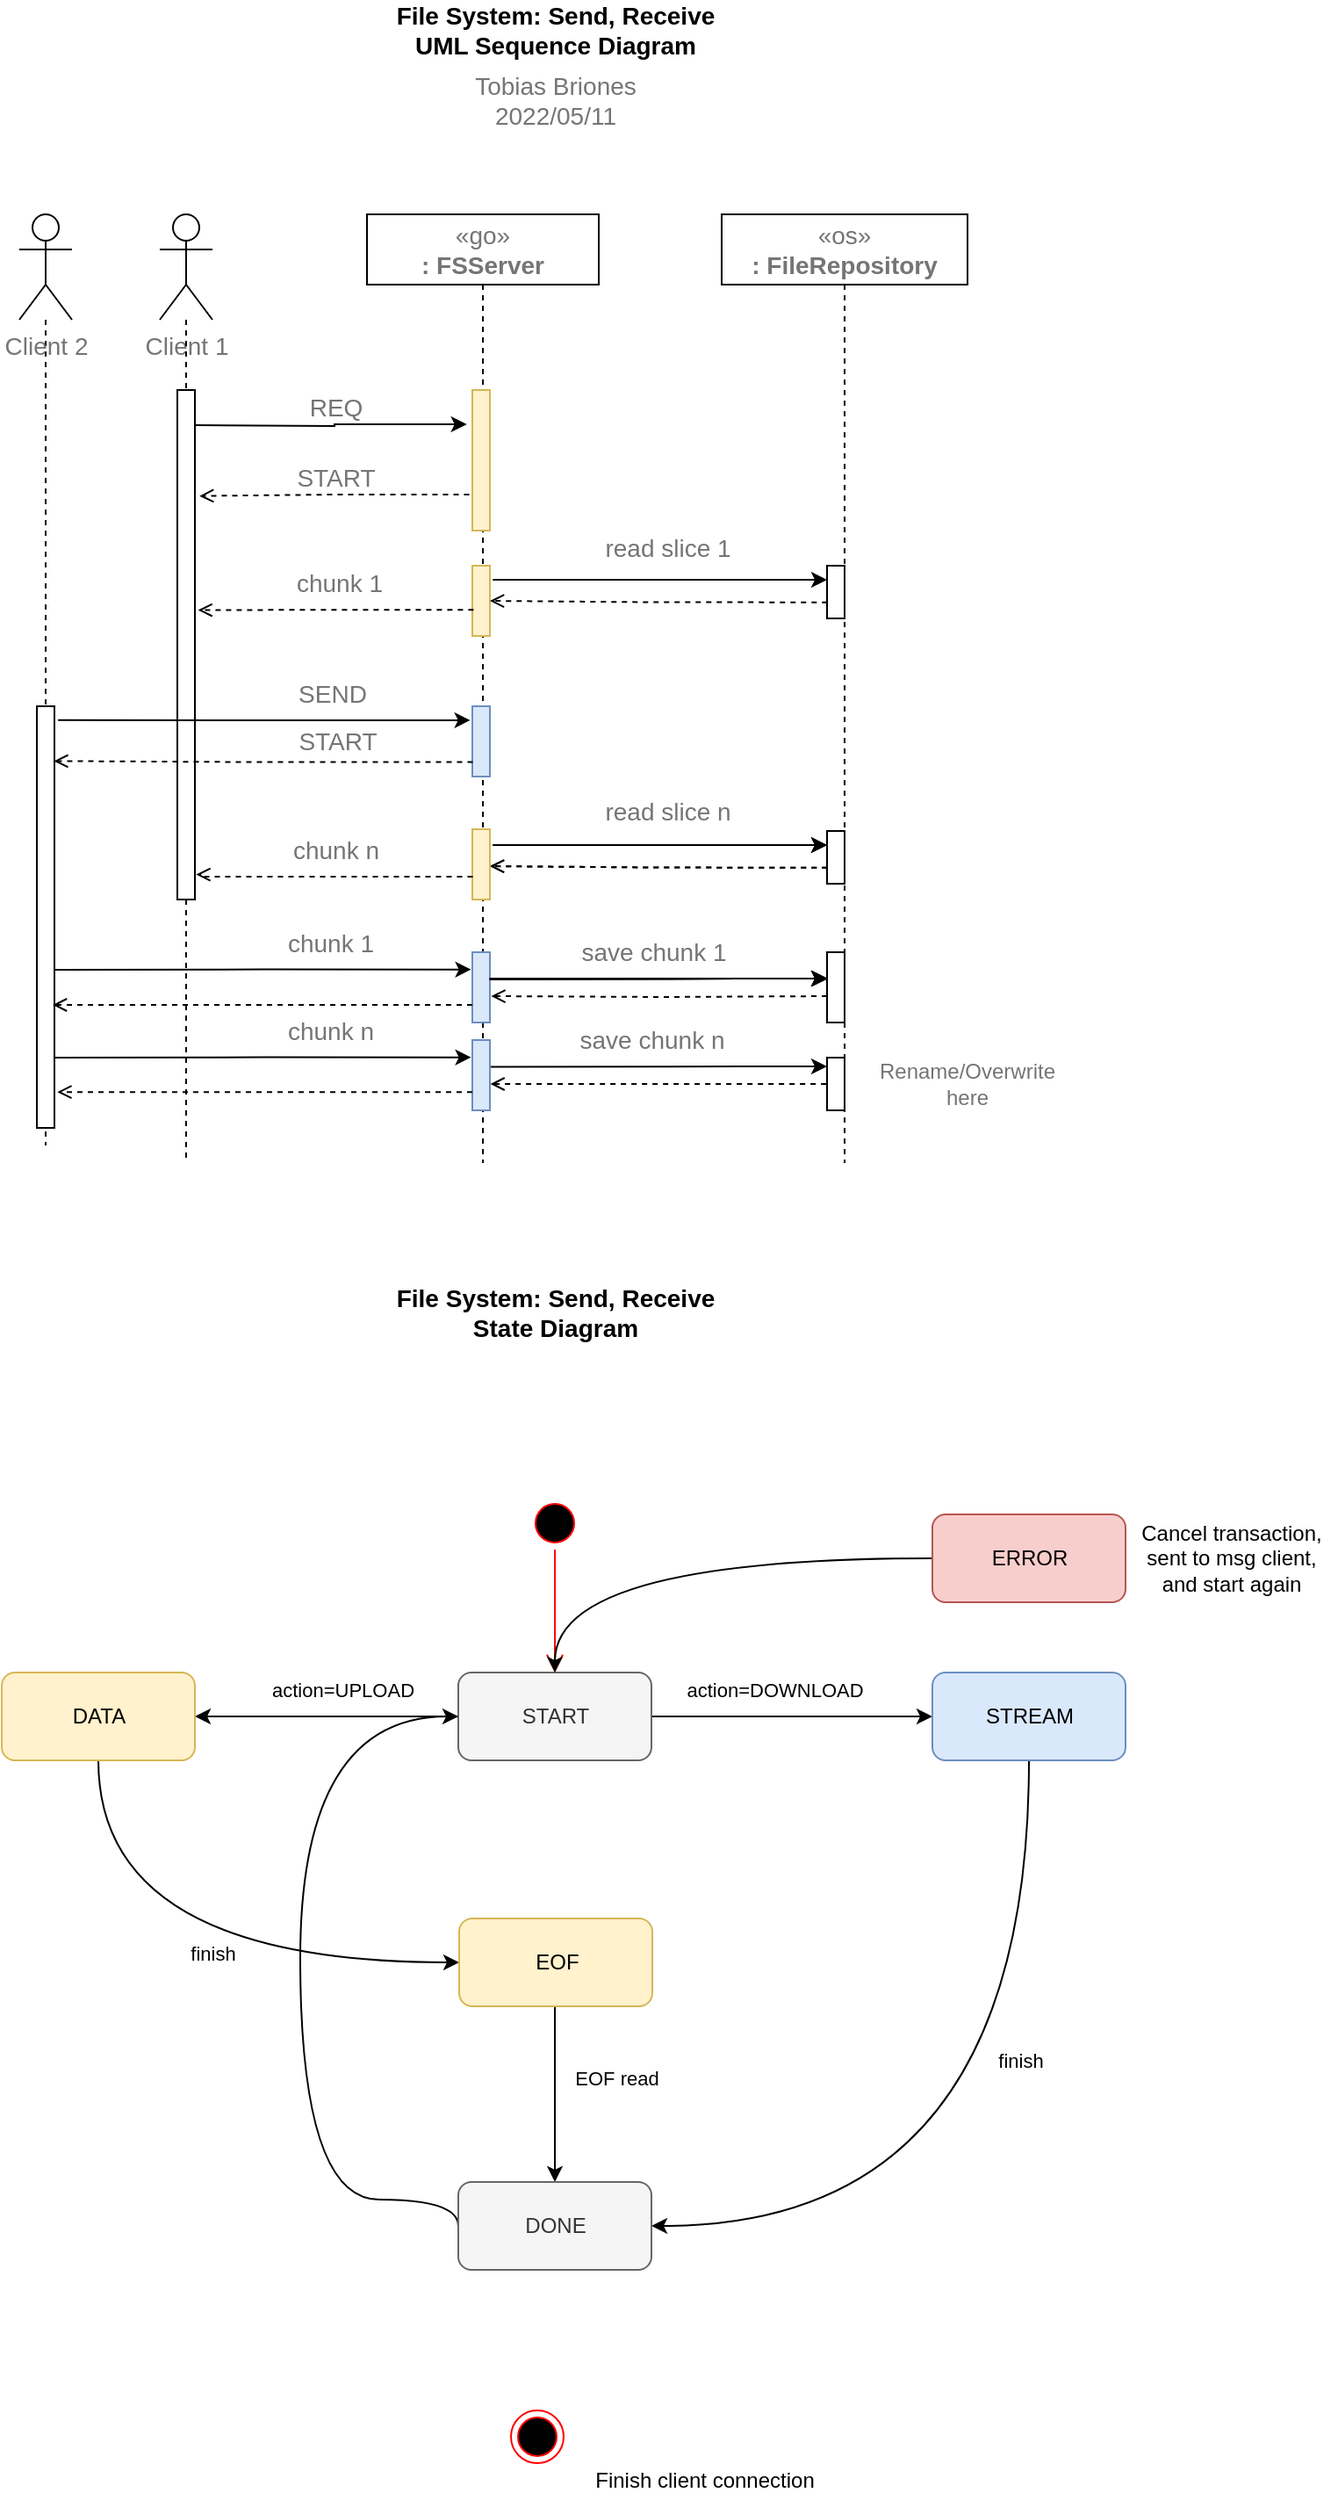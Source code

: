 <mxfile version="18.0.3" type="device"><diagram id="6-VsncC-rCdtZVoOk-v-" name="Page-1"><mxGraphModel dx="2844" dy="1524" grid="1" gridSize="10" guides="1" tooltips="1" connect="1" arrows="1" fold="1" page="1" pageScale="1" pageWidth="850" pageHeight="1100" math="0" shadow="0"><root><mxCell id="0"/><mxCell id="1" parent="0"/><mxCell id="TcBL0TzpZgzHdPXdqCyk-1" value="File System: Send, Receive UML Sequence Diagram" style="text;html=1;strokeColor=none;fillColor=none;align=center;verticalAlign=middle;whiteSpace=wrap;rounded=0;fontStyle=1;fontSize=14;" parent="1" vertex="1"><mxGeometry x="318" y="40" width="215" height="30" as="geometry"/></mxCell><mxCell id="TcBL0TzpZgzHdPXdqCyk-2" value="Tobias Briones 2022/05/11" style="text;html=1;strokeColor=none;fillColor=none;align=center;verticalAlign=middle;whiteSpace=wrap;rounded=0;fontSize=14;fontColor=#757575;" parent="1" vertex="1"><mxGeometry x="348" y="80" width="155" height="30" as="geometry"/></mxCell><mxCell id="TcBL0TzpZgzHdPXdqCyk-14" style="edgeStyle=orthogonalEdgeStyle;rounded=0;orthogonalLoop=1;jettySize=auto;html=1;dashed=1;fontSize=14;fontColor=#757575;endArrow=none;endFill=0;" parent="1" source="TcBL0TzpZgzHdPXdqCyk-3" edge="1"><mxGeometry relative="1" as="geometry"><mxPoint x="135" y="690" as="targetPoint"/></mxGeometry></mxCell><mxCell id="TcBL0TzpZgzHdPXdqCyk-3" value="Client 2" style="shape=umlActor;verticalLabelPosition=bottom;verticalAlign=top;html=1;fontSize=14;fontColor=#757575;" parent="1" vertex="1"><mxGeometry x="120" y="160" width="30" height="60" as="geometry"/></mxCell><mxCell id="TcBL0TzpZgzHdPXdqCyk-13" style="edgeStyle=orthogonalEdgeStyle;rounded=0;orthogonalLoop=1;jettySize=auto;html=1;fontSize=14;fontColor=#757575;endArrow=none;endFill=0;dashed=1;startArrow=none;" parent="1" source="TcBL0TzpZgzHdPXdqCyk-16" edge="1"><mxGeometry relative="1" as="geometry"><mxPoint x="215" y="700" as="targetPoint"/><Array as="points"><mxPoint x="215" y="300"/><mxPoint x="215" y="300"/></Array></mxGeometry></mxCell><mxCell id="TcBL0TzpZgzHdPXdqCyk-6" value="Client 1" style="shape=umlActor;verticalLabelPosition=bottom;verticalAlign=top;html=1;fontSize=14;fontColor=#757575;" parent="1" vertex="1"><mxGeometry x="200" y="160" width="30" height="60" as="geometry"/></mxCell><mxCell id="TcBL0TzpZgzHdPXdqCyk-11" value="&lt;span&gt;«os»&lt;/span&gt;&lt;br&gt;&lt;b&gt;: FileRepository&lt;/b&gt;" style="shape=umlLifeline;perimeter=lifelinePerimeter;whiteSpace=wrap;html=1;container=1;collapsible=0;recursiveResize=0;outlineConnect=0;fontSize=14;fontColor=#757575;" parent="1" vertex="1"><mxGeometry x="520" y="160" width="140" height="540" as="geometry"/></mxCell><mxCell id="TcBL0TzpZgzHdPXdqCyk-35" value="" style="html=1;points=[];perimeter=orthogonalPerimeter;fontSize=14;fontColor=#757575;" parent="TcBL0TzpZgzHdPXdqCyk-11" vertex="1"><mxGeometry x="60" y="200" width="10" height="30" as="geometry"/></mxCell><mxCell id="TcBL0TzpZgzHdPXdqCyk-39" value="" style="html=1;points=[];perimeter=orthogonalPerimeter;fontSize=14;fontColor=#757575;" parent="TcBL0TzpZgzHdPXdqCyk-11" vertex="1"><mxGeometry x="60" y="351.02" width="10" height="30" as="geometry"/></mxCell><mxCell id="TcBL0TzpZgzHdPXdqCyk-40" style="edgeStyle=orthogonalEdgeStyle;rounded=0;orthogonalLoop=1;jettySize=auto;html=1;fontSize=14;fontColor=#757575;startArrow=none;startFill=0;endArrow=classic;endFill=1;exitX=1.167;exitY=0.199;exitDx=0;exitDy=0;exitPerimeter=0;" parent="TcBL0TzpZgzHdPXdqCyk-11" edge="1"><mxGeometry relative="1" as="geometry"><mxPoint x="-130.33" y="358.98" as="sourcePoint"/><mxPoint x="60" y="359.02" as="targetPoint"/></mxGeometry></mxCell><mxCell id="TcBL0TzpZgzHdPXdqCyk-41" value="read slice n" style="edgeLabel;html=1;align=center;verticalAlign=middle;resizable=0;points=[];fontSize=14;fontColor=#757575;" parent="TcBL0TzpZgzHdPXdqCyk-40" vertex="1" connectable="0"><mxGeometry x="0.089" relative="1" as="geometry"><mxPoint x="-4" y="-19" as="offset"/></mxGeometry></mxCell><mxCell id="TcBL0TzpZgzHdPXdqCyk-42" style="edgeStyle=orthogonalEdgeStyle;rounded=0;orthogonalLoop=1;jettySize=auto;html=1;fontSize=14;fontColor=#757575;startArrow=none;startFill=0;endArrow=open;endFill=0;dashed=1;exitX=0.014;exitY=0.694;exitDx=0;exitDy=0;exitPerimeter=0;" parent="TcBL0TzpZgzHdPXdqCyk-11" source="TcBL0TzpZgzHdPXdqCyk-39" edge="1"><mxGeometry relative="1" as="geometry"><mxPoint x="-132" y="371.02" as="targetPoint"/></mxGeometry></mxCell><mxCell id="TcBL0TzpZgzHdPXdqCyk-57" style="edgeStyle=orthogonalEdgeStyle;rounded=0;orthogonalLoop=1;jettySize=auto;html=1;entryX=0.957;entryY=0.382;entryDx=0;entryDy=0;entryPerimeter=0;fontSize=14;fontColor=#757575;startArrow=classic;startFill=1;endArrow=none;endFill=0;" parent="TcBL0TzpZgzHdPXdqCyk-11" source="TcBL0TzpZgzHdPXdqCyk-66" edge="1"><mxGeometry relative="1" as="geometry"><mxPoint x="-132.43" y="435.28" as="targetPoint"/><Array as="points"><mxPoint x="10" y="435"/><mxPoint x="10" y="435"/></Array></mxGeometry></mxCell><mxCell id="TcBL0TzpZgzHdPXdqCyk-58" value="save chunk 1" style="edgeLabel;html=1;align=center;verticalAlign=middle;resizable=0;points=[];fontSize=14;fontColor=#757575;" parent="TcBL0TzpZgzHdPXdqCyk-57" vertex="1" connectable="0"><mxGeometry x="0.068" y="-2" relative="1" as="geometry"><mxPoint x="3" y="-13" as="offset"/></mxGeometry></mxCell><mxCell id="TcBL0TzpZgzHdPXdqCyk-60" value="&lt;span&gt;«os»&lt;/span&gt;&lt;br&gt;&lt;b&gt;: FileRepository&lt;/b&gt;" style="shape=umlLifeline;perimeter=lifelinePerimeter;whiteSpace=wrap;html=1;container=1;collapsible=0;recursiveResize=0;outlineConnect=0;fontSize=14;fontColor=#757575;" parent="TcBL0TzpZgzHdPXdqCyk-11" vertex="1"><mxGeometry width="140" height="540" as="geometry"/></mxCell><mxCell id="TcBL0TzpZgzHdPXdqCyk-61" value="" style="html=1;points=[];perimeter=orthogonalPerimeter;fontSize=14;fontColor=#757575;" parent="TcBL0TzpZgzHdPXdqCyk-60" vertex="1"><mxGeometry x="60" y="200" width="10" height="30" as="geometry"/></mxCell><mxCell id="TcBL0TzpZgzHdPXdqCyk-62" value="" style="html=1;points=[];perimeter=orthogonalPerimeter;fontSize=14;fontColor=#757575;" parent="TcBL0TzpZgzHdPXdqCyk-60" vertex="1"><mxGeometry x="60" y="351.02" width="10" height="30" as="geometry"/></mxCell><mxCell id="TcBL0TzpZgzHdPXdqCyk-63" style="edgeStyle=orthogonalEdgeStyle;rounded=0;orthogonalLoop=1;jettySize=auto;html=1;fontSize=14;fontColor=#757575;startArrow=none;startFill=0;endArrow=classic;endFill=1;exitX=1.167;exitY=0.199;exitDx=0;exitDy=0;exitPerimeter=0;" parent="TcBL0TzpZgzHdPXdqCyk-60" edge="1"><mxGeometry relative="1" as="geometry"><mxPoint x="-130.33" y="358.98" as="sourcePoint"/><mxPoint x="60" y="359.02" as="targetPoint"/></mxGeometry></mxCell><mxCell id="TcBL0TzpZgzHdPXdqCyk-64" value="read slice n" style="edgeLabel;html=1;align=center;verticalAlign=middle;resizable=0;points=[];fontSize=14;fontColor=#757575;" parent="TcBL0TzpZgzHdPXdqCyk-63" vertex="1" connectable="0"><mxGeometry x="0.089" relative="1" as="geometry"><mxPoint x="-4" y="-19" as="offset"/></mxGeometry></mxCell><mxCell id="TcBL0TzpZgzHdPXdqCyk-65" style="edgeStyle=orthogonalEdgeStyle;rounded=0;orthogonalLoop=1;jettySize=auto;html=1;fontSize=14;fontColor=#757575;startArrow=none;startFill=0;endArrow=open;endFill=0;dashed=1;exitX=0.014;exitY=0.694;exitDx=0;exitDy=0;exitPerimeter=0;" parent="TcBL0TzpZgzHdPXdqCyk-60" source="TcBL0TzpZgzHdPXdqCyk-62" edge="1"><mxGeometry relative="1" as="geometry"><mxPoint x="-132" y="371.02" as="targetPoint"/></mxGeometry></mxCell><mxCell id="TcBL0TzpZgzHdPXdqCyk-66" value="" style="html=1;points=[];perimeter=orthogonalPerimeter;fontSize=14;fontColor=#757575;" parent="TcBL0TzpZgzHdPXdqCyk-60" vertex="1"><mxGeometry x="60" y="420" width="10" height="40" as="geometry"/></mxCell><mxCell id="TcBL0TzpZgzHdPXdqCyk-83" style="edgeStyle=orthogonalEdgeStyle;rounded=0;orthogonalLoop=1;jettySize=auto;html=1;entryX=1.071;entryY=0.625;entryDx=0;entryDy=0;entryPerimeter=0;fontSize=14;fontColor=#757575;startArrow=none;startFill=0;endArrow=open;endFill=0;dashed=1;" parent="TcBL0TzpZgzHdPXdqCyk-60" edge="1"><mxGeometry relative="1" as="geometry"><mxPoint x="59.57" y="495" as="sourcePoint"/><mxPoint x="-131.72" y="495" as="targetPoint"/></mxGeometry></mxCell><mxCell id="TcBL0TzpZgzHdPXdqCyk-84" value="" style="html=1;points=[];perimeter=orthogonalPerimeter;fontSize=14;fontColor=#757575;" parent="TcBL0TzpZgzHdPXdqCyk-60" vertex="1"><mxGeometry x="60" y="480" width="10" height="30" as="geometry"/></mxCell><mxCell id="TcBL0TzpZgzHdPXdqCyk-85" style="edgeStyle=orthogonalEdgeStyle;rounded=0;orthogonalLoop=1;jettySize=auto;html=1;entryX=0.957;entryY=0.382;entryDx=0;entryDy=0;entryPerimeter=0;fontSize=14;fontColor=#757575;startArrow=classic;startFill=1;endArrow=none;endFill=0;" parent="TcBL0TzpZgzHdPXdqCyk-60" edge="1"><mxGeometry relative="1" as="geometry"><mxPoint x="60.0" y="485" as="sourcePoint"/><mxPoint x="-132.43" y="485.28" as="targetPoint"/><Array as="points"><mxPoint x="10" y="485"/><mxPoint x="10" y="485"/></Array></mxGeometry></mxCell><mxCell id="TcBL0TzpZgzHdPXdqCyk-86" value="save chunk n" style="edgeLabel;html=1;align=center;verticalAlign=middle;resizable=0;points=[];fontSize=14;fontColor=#757575;" parent="TcBL0TzpZgzHdPXdqCyk-85" vertex="1" connectable="0"><mxGeometry x="0.068" y="-2" relative="1" as="geometry"><mxPoint x="3" y="-13" as="offset"/></mxGeometry></mxCell><mxCell id="TcBL0TzpZgzHdPXdqCyk-12" value="&lt;span&gt;«go»&lt;/span&gt;&lt;br&gt;&lt;b&gt;: FSServer&lt;/b&gt;" style="shape=umlLifeline;perimeter=lifelinePerimeter;whiteSpace=wrap;html=1;container=1;collapsible=0;recursiveResize=0;outlineConnect=0;fontSize=14;fontColor=#757575;" parent="1" vertex="1"><mxGeometry x="318" y="160" width="132" height="540" as="geometry"/></mxCell><mxCell id="TcBL0TzpZgzHdPXdqCyk-18" value="" style="html=1;points=[];perimeter=orthogonalPerimeter;fontSize=14;fillColor=#fff2cc;strokeColor=#d6b656;" parent="TcBL0TzpZgzHdPXdqCyk-12" vertex="1"><mxGeometry x="60" y="100" width="10" height="80" as="geometry"/></mxCell><mxCell id="TcBL0TzpZgzHdPXdqCyk-24" value="" style="html=1;points=[];perimeter=orthogonalPerimeter;fontSize=14;fillColor=#fff2cc;strokeColor=#d6b656;" parent="TcBL0TzpZgzHdPXdqCyk-12" vertex="1"><mxGeometry x="60" y="200" width="10" height="40" as="geometry"/></mxCell><mxCell id="TcBL0TzpZgzHdPXdqCyk-28" value="" style="html=1;points=[];perimeter=orthogonalPerimeter;fontSize=14;fillColor=#fff2cc;strokeColor=#d6b656;" parent="TcBL0TzpZgzHdPXdqCyk-12" vertex="1"><mxGeometry x="60" y="350" width="10" height="40" as="geometry"/></mxCell><mxCell id="TcBL0TzpZgzHdPXdqCyk-31" value="" style="html=1;points=[];perimeter=orthogonalPerimeter;fontSize=14;fillColor=#dae8fc;strokeColor=#6c8ebf;" parent="TcBL0TzpZgzHdPXdqCyk-12" vertex="1"><mxGeometry x="60" y="280" width="10" height="40" as="geometry"/></mxCell><mxCell id="TcBL0TzpZgzHdPXdqCyk-45" value="" style="html=1;points=[];perimeter=orthogonalPerimeter;fontSize=14;fillColor=#dae8fc;strokeColor=#6c8ebf;" parent="TcBL0TzpZgzHdPXdqCyk-12" vertex="1"><mxGeometry x="60" y="420" width="10" height="40" as="geometry"/></mxCell><mxCell id="TcBL0TzpZgzHdPXdqCyk-53" value="" style="html=1;points=[];perimeter=orthogonalPerimeter;fontSize=14;fillColor=#dae8fc;strokeColor=#6c8ebf;" parent="TcBL0TzpZgzHdPXdqCyk-12" vertex="1"><mxGeometry x="60" y="470" width="10" height="40" as="geometry"/></mxCell><mxCell id="TcBL0TzpZgzHdPXdqCyk-54" style="edgeStyle=orthogonalEdgeStyle;rounded=0;orthogonalLoop=1;jettySize=auto;html=1;entryX=1.205;entryY=0.033;entryDx=0;entryDy=0;entryPerimeter=0;fontSize=14;fontColor=#757575;startArrow=classic;startFill=1;endArrow=none;endFill=0;exitX=-0.071;exitY=0.246;exitDx=0;exitDy=0;exitPerimeter=0;" parent="TcBL0TzpZgzHdPXdqCyk-12" source="TcBL0TzpZgzHdPXdqCyk-53" edge="1"><mxGeometry relative="1" as="geometry"><mxPoint x="56.76" y="480.04" as="sourcePoint"/><mxPoint x="-178" y="480" as="targetPoint"/></mxGeometry></mxCell><mxCell id="TcBL0TzpZgzHdPXdqCyk-55" value="chunk n" style="edgeLabel;html=1;align=center;verticalAlign=middle;resizable=0;points=[];fontSize=14;fontColor=#757575;" parent="TcBL0TzpZgzHdPXdqCyk-54" vertex="1" connectable="0"><mxGeometry x="-0.177" y="1" relative="1" as="geometry"><mxPoint x="17" y="-16" as="offset"/></mxGeometry></mxCell><mxCell id="TcBL0TzpZgzHdPXdqCyk-16" value="" style="html=1;points=[];perimeter=orthogonalPerimeter;fontSize=14;fontColor=#757575;" parent="1" vertex="1"><mxGeometry x="210" y="260" width="10" height="290" as="geometry"/></mxCell><mxCell id="TcBL0TzpZgzHdPXdqCyk-17" value="" style="edgeStyle=orthogonalEdgeStyle;rounded=0;orthogonalLoop=1;jettySize=auto;html=1;fontSize=14;fontColor=#757575;endArrow=none;endFill=0;dashed=1;" parent="1" source="TcBL0TzpZgzHdPXdqCyk-6" target="TcBL0TzpZgzHdPXdqCyk-16" edge="1"><mxGeometry relative="1" as="geometry"><mxPoint x="215" y="690" as="targetPoint"/><mxPoint x="215" y="220" as="sourcePoint"/><Array as="points"/></mxGeometry></mxCell><mxCell id="TcBL0TzpZgzHdPXdqCyk-19" style="edgeStyle=orthogonalEdgeStyle;rounded=0;orthogonalLoop=1;jettySize=auto;html=1;fontSize=14;fontColor=#757575;endArrow=none;endFill=0;exitX=-0.314;exitY=0.244;exitDx=0;exitDy=0;exitPerimeter=0;startArrow=classic;startFill=1;" parent="1" source="TcBL0TzpZgzHdPXdqCyk-18" edge="1"><mxGeometry relative="1" as="geometry"><mxPoint x="220" y="280" as="targetPoint"/></mxGeometry></mxCell><mxCell id="TcBL0TzpZgzHdPXdqCyk-21" value="REQ" style="edgeLabel;html=1;align=center;verticalAlign=middle;resizable=0;points=[];fontSize=14;fontColor=#757575;" parent="TcBL0TzpZgzHdPXdqCyk-19" vertex="1" connectable="0"><mxGeometry x="-0.198" y="1" relative="1" as="geometry"><mxPoint x="-13" y="-11" as="offset"/></mxGeometry></mxCell><mxCell id="TcBL0TzpZgzHdPXdqCyk-22" style="edgeStyle=orthogonalEdgeStyle;rounded=0;orthogonalLoop=1;jettySize=auto;html=1;entryX=1.26;entryY=0.208;entryDx=0;entryDy=0;entryPerimeter=0;dashed=1;fontSize=14;fontColor=#757575;endArrow=open;endFill=0;exitX=-0.176;exitY=0.744;exitDx=0;exitDy=0;exitPerimeter=0;" parent="1" source="TcBL0TzpZgzHdPXdqCyk-18" target="TcBL0TzpZgzHdPXdqCyk-16" edge="1"><mxGeometry relative="1" as="geometry"/></mxCell><mxCell id="TcBL0TzpZgzHdPXdqCyk-23" value="START" style="edgeLabel;html=1;align=center;verticalAlign=middle;resizable=0;points=[];fontSize=14;fontColor=#757575;" parent="TcBL0TzpZgzHdPXdqCyk-22" vertex="1" connectable="0"><mxGeometry x="0.118" y="-2" relative="1" as="geometry"><mxPoint x="9" y="-9" as="offset"/></mxGeometry></mxCell><mxCell id="TcBL0TzpZgzHdPXdqCyk-25" style="edgeStyle=orthogonalEdgeStyle;rounded=0;orthogonalLoop=1;jettySize=auto;html=1;entryX=1.18;entryY=0.432;entryDx=0;entryDy=0;entryPerimeter=0;fontSize=14;fontColor=#757575;startArrow=none;startFill=0;endArrow=open;endFill=0;dashed=1;exitX=0.071;exitY=0.627;exitDx=0;exitDy=0;exitPerimeter=0;" parent="1" source="TcBL0TzpZgzHdPXdqCyk-24" target="TcBL0TzpZgzHdPXdqCyk-16" edge="1"><mxGeometry relative="1" as="geometry"/></mxCell><mxCell id="TcBL0TzpZgzHdPXdqCyk-26" value="chunk 1" style="edgeLabel;html=1;align=center;verticalAlign=middle;resizable=0;points=[];fontSize=14;fontColor=#757575;" parent="TcBL0TzpZgzHdPXdqCyk-25" vertex="1" connectable="0"><mxGeometry x="-0.221" y="1" relative="1" as="geometry"><mxPoint x="-16" y="-16" as="offset"/></mxGeometry></mxCell><mxCell id="TcBL0TzpZgzHdPXdqCyk-27" value="" style="html=1;points=[];perimeter=orthogonalPerimeter;fontSize=14;fontColor=#757575;" parent="1" vertex="1"><mxGeometry x="130" y="440" width="10" height="240" as="geometry"/></mxCell><mxCell id="TcBL0TzpZgzHdPXdqCyk-29" style="edgeStyle=orthogonalEdgeStyle;rounded=0;orthogonalLoop=1;jettySize=auto;html=1;entryX=1.071;entryY=0.951;entryDx=0;entryDy=0;entryPerimeter=0;fontSize=14;fontColor=#757575;startArrow=none;startFill=0;endArrow=open;endFill=0;dashed=1;exitX=0.024;exitY=0.675;exitDx=0;exitDy=0;exitPerimeter=0;" parent="1" source="TcBL0TzpZgzHdPXdqCyk-28" target="TcBL0TzpZgzHdPXdqCyk-16" edge="1"><mxGeometry relative="1" as="geometry"><mxPoint x="230.38" y="394.2" as="targetPoint"/><Array as="points"><mxPoint x="223" y="537"/><mxPoint x="223" y="536"/></Array></mxGeometry></mxCell><mxCell id="TcBL0TzpZgzHdPXdqCyk-30" value="chunk n" style="edgeLabel;html=1;align=center;verticalAlign=middle;resizable=0;points=[];fontSize=14;fontColor=#757575;" parent="TcBL0TzpZgzHdPXdqCyk-29" vertex="1" connectable="0"><mxGeometry x="-0.221" y="1" relative="1" as="geometry"><mxPoint x="-16" y="-16" as="offset"/></mxGeometry></mxCell><mxCell id="TcBL0TzpZgzHdPXdqCyk-32" style="edgeStyle=orthogonalEdgeStyle;rounded=0;orthogonalLoop=1;jettySize=auto;html=1;entryX=1.205;entryY=0.033;entryDx=0;entryDy=0;entryPerimeter=0;fontSize=14;fontColor=#757575;startArrow=classic;startFill=1;endArrow=none;endFill=0;exitX=-0.119;exitY=0.199;exitDx=0;exitDy=0;exitPerimeter=0;" parent="1" source="TcBL0TzpZgzHdPXdqCyk-31" target="TcBL0TzpZgzHdPXdqCyk-27" edge="1"><mxGeometry relative="1" as="geometry"/></mxCell><mxCell id="TcBL0TzpZgzHdPXdqCyk-33" value="SEND" style="edgeLabel;html=1;align=center;verticalAlign=middle;resizable=0;points=[];fontSize=14;fontColor=#757575;" parent="TcBL0TzpZgzHdPXdqCyk-32" vertex="1" connectable="0"><mxGeometry x="-0.177" y="1" relative="1" as="geometry"><mxPoint x="17" y="-16" as="offset"/></mxGeometry></mxCell><mxCell id="TcBL0TzpZgzHdPXdqCyk-36" style="edgeStyle=orthogonalEdgeStyle;rounded=0;orthogonalLoop=1;jettySize=auto;html=1;fontSize=14;fontColor=#757575;startArrow=none;startFill=0;endArrow=classic;endFill=1;exitX=1.167;exitY=0.199;exitDx=0;exitDy=0;exitPerimeter=0;" parent="1" source="TcBL0TzpZgzHdPXdqCyk-24" edge="1"><mxGeometry relative="1" as="geometry"><mxPoint x="580" y="368" as="targetPoint"/></mxGeometry></mxCell><mxCell id="TcBL0TzpZgzHdPXdqCyk-37" value="read slice 1" style="edgeLabel;html=1;align=center;verticalAlign=middle;resizable=0;points=[];fontSize=14;fontColor=#757575;" parent="TcBL0TzpZgzHdPXdqCyk-36" vertex="1" connectable="0"><mxGeometry x="0.089" relative="1" as="geometry"><mxPoint x="-4" y="-19" as="offset"/></mxGeometry></mxCell><mxCell id="TcBL0TzpZgzHdPXdqCyk-38" style="edgeStyle=orthogonalEdgeStyle;rounded=0;orthogonalLoop=1;jettySize=auto;html=1;fontSize=14;fontColor=#757575;startArrow=none;startFill=0;endArrow=open;endFill=0;dashed=1;exitX=0.014;exitY=0.694;exitDx=0;exitDy=0;exitPerimeter=0;" parent="1" source="TcBL0TzpZgzHdPXdqCyk-35" target="TcBL0TzpZgzHdPXdqCyk-24" edge="1"><mxGeometry relative="1" as="geometry"/></mxCell><mxCell id="TcBL0TzpZgzHdPXdqCyk-43" style="edgeStyle=orthogonalEdgeStyle;rounded=0;orthogonalLoop=1;jettySize=auto;html=1;entryX=0.967;entryY=0.13;entryDx=0;entryDy=0;entryPerimeter=0;dashed=1;fontSize=14;fontColor=#757575;endArrow=open;endFill=0;exitX=0.024;exitY=0.794;exitDx=0;exitDy=0;exitPerimeter=0;" parent="1" source="TcBL0TzpZgzHdPXdqCyk-31" target="TcBL0TzpZgzHdPXdqCyk-27" edge="1"><mxGeometry relative="1" as="geometry"><mxPoint x="378" y="460.12" as="sourcePoint"/><mxPoint x="221.45" y="460" as="targetPoint"/></mxGeometry></mxCell><mxCell id="TcBL0TzpZgzHdPXdqCyk-44" value="START" style="edgeLabel;html=1;align=center;verticalAlign=middle;resizable=0;points=[];fontSize=14;fontColor=#757575;" parent="TcBL0TzpZgzHdPXdqCyk-43" vertex="1" connectable="0"><mxGeometry x="0.118" y="-2" relative="1" as="geometry"><mxPoint x="55" y="-9" as="offset"/></mxGeometry></mxCell><mxCell id="TcBL0TzpZgzHdPXdqCyk-46" style="edgeStyle=orthogonalEdgeStyle;rounded=0;orthogonalLoop=1;jettySize=auto;html=1;entryX=1.205;entryY=0.033;entryDx=0;entryDy=0;entryPerimeter=0;fontSize=14;fontColor=#757575;startArrow=classic;startFill=1;endArrow=none;endFill=0;exitX=-0.071;exitY=0.246;exitDx=0;exitDy=0;exitPerimeter=0;" parent="1" source="TcBL0TzpZgzHdPXdqCyk-45" edge="1"><mxGeometry relative="1" as="geometry"><mxPoint x="374.76" y="590.04" as="sourcePoint"/><mxPoint x="140.0" y="590.0" as="targetPoint"/></mxGeometry></mxCell><mxCell id="TcBL0TzpZgzHdPXdqCyk-47" value="chunk 1" style="edgeLabel;html=1;align=center;verticalAlign=middle;resizable=0;points=[];fontSize=14;fontColor=#757575;" parent="TcBL0TzpZgzHdPXdqCyk-46" vertex="1" connectable="0"><mxGeometry x="-0.177" y="1" relative="1" as="geometry"><mxPoint x="17" y="-16" as="offset"/></mxGeometry></mxCell><mxCell id="TcBL0TzpZgzHdPXdqCyk-49" style="edgeStyle=orthogonalEdgeStyle;rounded=0;orthogonalLoop=1;jettySize=auto;html=1;entryX=0.957;entryY=0.382;entryDx=0;entryDy=0;entryPerimeter=0;fontSize=14;fontColor=#757575;startArrow=classic;startFill=1;endArrow=none;endFill=0;" parent="1" target="TcBL0TzpZgzHdPXdqCyk-45" edge="1"><mxGeometry relative="1" as="geometry"><mxPoint x="580" y="595" as="sourcePoint"/><Array as="points"><mxPoint x="530" y="595"/><mxPoint x="530" y="595"/></Array></mxGeometry></mxCell><mxCell id="TcBL0TzpZgzHdPXdqCyk-51" value="save chunk 1" style="edgeLabel;html=1;align=center;verticalAlign=middle;resizable=0;points=[];fontSize=14;fontColor=#757575;" parent="TcBL0TzpZgzHdPXdqCyk-49" vertex="1" connectable="0"><mxGeometry x="0.068" y="-2" relative="1" as="geometry"><mxPoint x="3" y="-13" as="offset"/></mxGeometry></mxCell><mxCell id="TcBL0TzpZgzHdPXdqCyk-50" style="edgeStyle=orthogonalEdgeStyle;rounded=0;orthogonalLoop=1;jettySize=auto;html=1;entryX=1.071;entryY=0.625;entryDx=0;entryDy=0;entryPerimeter=0;fontSize=14;fontColor=#757575;startArrow=none;startFill=0;endArrow=open;endFill=0;dashed=1;" parent="1" target="TcBL0TzpZgzHdPXdqCyk-45" edge="1"><mxGeometry relative="1" as="geometry"><mxPoint x="580" y="605" as="sourcePoint"/></mxGeometry></mxCell><mxCell id="TcBL0TzpZgzHdPXdqCyk-52" style="edgeStyle=orthogonalEdgeStyle;rounded=0;orthogonalLoop=1;jettySize=auto;html=1;dashed=1;fontSize=14;fontColor=#757575;startArrow=none;startFill=0;endArrow=open;endFill=0;" parent="1" source="TcBL0TzpZgzHdPXdqCyk-45" edge="1"><mxGeometry relative="1" as="geometry"><mxPoint x="139" y="610" as="targetPoint"/><Array as="points"><mxPoint x="139" y="610"/></Array></mxGeometry></mxCell><mxCell id="TcBL0TzpZgzHdPXdqCyk-78" style="edgeStyle=orthogonalEdgeStyle;rounded=0;orthogonalLoop=1;jettySize=auto;html=1;entryX=0.957;entryY=0.382;entryDx=0;entryDy=0;entryPerimeter=0;fontSize=14;fontColor=#757575;startArrow=classic;startFill=1;endArrow=none;endFill=0;" parent="1" edge="1"><mxGeometry relative="1" as="geometry"><mxPoint x="580.43" y="595" as="sourcePoint"/><mxPoint x="388.0" y="595.28" as="targetPoint"/><Array as="points"><mxPoint x="530.43" y="595"/><mxPoint x="530.43" y="595"/></Array></mxGeometry></mxCell><mxCell id="TcBL0TzpZgzHdPXdqCyk-79" value="save chunk 1" style="edgeLabel;html=1;align=center;verticalAlign=middle;resizable=0;points=[];fontSize=14;fontColor=#757575;" parent="TcBL0TzpZgzHdPXdqCyk-78" vertex="1" connectable="0"><mxGeometry x="0.068" y="-2" relative="1" as="geometry"><mxPoint x="3" y="-13" as="offset"/></mxGeometry></mxCell><mxCell id="TcBL0TzpZgzHdPXdqCyk-81" style="edgeStyle=orthogonalEdgeStyle;rounded=0;orthogonalLoop=1;jettySize=auto;html=1;entryX=0.957;entryY=0.382;entryDx=0;entryDy=0;entryPerimeter=0;fontSize=14;fontColor=#757575;startArrow=classic;startFill=1;endArrow=none;endFill=0;" parent="1" edge="1"><mxGeometry relative="1" as="geometry"><mxPoint x="580.43" y="595" as="sourcePoint"/><mxPoint x="388" y="595.28" as="targetPoint"/><Array as="points"><mxPoint x="530.43" y="595"/><mxPoint x="530.43" y="595"/></Array></mxGeometry></mxCell><mxCell id="TcBL0TzpZgzHdPXdqCyk-82" value="save chunk 1" style="edgeLabel;html=1;align=center;verticalAlign=middle;resizable=0;points=[];fontSize=14;fontColor=#757575;" parent="TcBL0TzpZgzHdPXdqCyk-81" vertex="1" connectable="0"><mxGeometry x="0.068" y="-2" relative="1" as="geometry"><mxPoint x="3" y="-13" as="offset"/></mxGeometry></mxCell><mxCell id="TcBL0TzpZgzHdPXdqCyk-56" style="edgeStyle=orthogonalEdgeStyle;rounded=0;orthogonalLoop=1;jettySize=auto;html=1;entryX=1.167;entryY=0.915;entryDx=0;entryDy=0;entryPerimeter=0;dashed=1;fontSize=14;fontColor=#757575;startArrow=none;startFill=0;endArrow=open;endFill=0;" parent="1" source="TcBL0TzpZgzHdPXdqCyk-53" target="TcBL0TzpZgzHdPXdqCyk-27" edge="1"><mxGeometry relative="1" as="geometry"><mxPoint x="139" y="651.04" as="targetPoint"/><Array as="points"><mxPoint x="259" y="660"/></Array></mxGeometry></mxCell><mxCell id="TcBL0TzpZgzHdPXdqCyk-87" value="Rename/Overwrite here" style="text;html=1;strokeColor=none;fillColor=none;align=center;verticalAlign=middle;whiteSpace=wrap;rounded=0;fontSize=12;fontColor=#757575;" parent="1" vertex="1"><mxGeometry x="630" y="640" width="60" height="30" as="geometry"/></mxCell><mxCell id="MmTzzNpgPj_mZ-nwpc-i-1" value="File System: Send, Receive State Diagram" style="text;html=1;strokeColor=none;fillColor=none;align=center;verticalAlign=middle;whiteSpace=wrap;rounded=0;fontStyle=1;fontSize=14;" vertex="1" parent="1"><mxGeometry x="318" y="770" width="215" height="30" as="geometry"/></mxCell><mxCell id="MmTzzNpgPj_mZ-nwpc-i-7" style="edgeStyle=orthogonalEdgeStyle;rounded=0;orthogonalLoop=1;jettySize=auto;html=1;entryX=0;entryY=0.5;entryDx=0;entryDy=0;" edge="1" parent="1" source="MmTzzNpgPj_mZ-nwpc-i-2" target="MmTzzNpgPj_mZ-nwpc-i-6"><mxGeometry relative="1" as="geometry"/></mxCell><mxCell id="MmTzzNpgPj_mZ-nwpc-i-8" value="action=DOWNLOAD" style="edgeLabel;html=1;align=center;verticalAlign=middle;resizable=0;points=[];" vertex="1" connectable="0" parent="MmTzzNpgPj_mZ-nwpc-i-7"><mxGeometry x="-0.237" y="-3" relative="1" as="geometry"><mxPoint x="9" y="-18" as="offset"/></mxGeometry></mxCell><mxCell id="MmTzzNpgPj_mZ-nwpc-i-10" style="edgeStyle=orthogonalEdgeStyle;rounded=0;orthogonalLoop=1;jettySize=auto;html=1;entryX=1;entryY=0.5;entryDx=0;entryDy=0;" edge="1" parent="1" source="MmTzzNpgPj_mZ-nwpc-i-2" target="MmTzzNpgPj_mZ-nwpc-i-9"><mxGeometry relative="1" as="geometry"><Array as="points"><mxPoint x="290" y="1015"/><mxPoint x="290" y="1015"/></Array></mxGeometry></mxCell><mxCell id="MmTzzNpgPj_mZ-nwpc-i-11" value="action=UPLOAD" style="edgeLabel;html=1;align=center;verticalAlign=middle;resizable=0;points=[];" vertex="1" connectable="0" parent="MmTzzNpgPj_mZ-nwpc-i-10"><mxGeometry x="-0.118" y="1" relative="1" as="geometry"><mxPoint y="-16" as="offset"/></mxGeometry></mxCell><mxCell id="MmTzzNpgPj_mZ-nwpc-i-2" value="START" style="html=1;rounded=1;fillColor=#f5f5f5;fontColor=#333333;strokeColor=#666666;" vertex="1" parent="1"><mxGeometry x="370" y="990" width="110" height="50" as="geometry"/></mxCell><mxCell id="MmTzzNpgPj_mZ-nwpc-i-3" value="" style="ellipse;html=1;shape=endState;fillColor=#000000;strokeColor=#ff0000;rounded=1;" vertex="1" parent="1"><mxGeometry x="400" y="1410" width="30" height="30" as="geometry"/></mxCell><mxCell id="MmTzzNpgPj_mZ-nwpc-i-4" value="" style="ellipse;html=1;shape=startState;fillColor=#000000;strokeColor=#ff0000;rounded=1;" vertex="1" parent="1"><mxGeometry x="410" y="890" width="30" height="30" as="geometry"/></mxCell><mxCell id="MmTzzNpgPj_mZ-nwpc-i-5" value="" style="edgeStyle=orthogonalEdgeStyle;html=1;verticalAlign=bottom;endArrow=open;endSize=8;strokeColor=#ff0000;rounded=0;entryX=0.5;entryY=0;entryDx=0;entryDy=0;" edge="1" source="MmTzzNpgPj_mZ-nwpc-i-4" parent="1" target="MmTzzNpgPj_mZ-nwpc-i-2"><mxGeometry relative="1" as="geometry"><mxPoint x="425" y="980" as="targetPoint"/></mxGeometry></mxCell><mxCell id="MmTzzNpgPj_mZ-nwpc-i-16" style="edgeStyle=orthogonalEdgeStyle;curved=1;orthogonalLoop=1;jettySize=auto;html=1;entryX=1;entryY=0.5;entryDx=0;entryDy=0;strokeColor=default;exitX=0.5;exitY=1;exitDx=0;exitDy=0;" edge="1" parent="1" source="MmTzzNpgPj_mZ-nwpc-i-6" target="MmTzzNpgPj_mZ-nwpc-i-15"><mxGeometry relative="1" as="geometry"/></mxCell><mxCell id="MmTzzNpgPj_mZ-nwpc-i-17" value="finish" style="edgeLabel;html=1;align=center;verticalAlign=middle;resizable=0;points=[];" vertex="1" connectable="0" parent="MmTzzNpgPj_mZ-nwpc-i-16"><mxGeometry x="-0.34" y="-31" relative="1" as="geometry"><mxPoint x="26" y="12" as="offset"/></mxGeometry></mxCell><mxCell id="MmTzzNpgPj_mZ-nwpc-i-6" value="STREAM" style="html=1;rounded=1;fillColor=#dae8fc;strokeColor=#6c8ebf;" vertex="1" parent="1"><mxGeometry x="640" y="990" width="110" height="50" as="geometry"/></mxCell><mxCell id="MmTzzNpgPj_mZ-nwpc-i-13" style="edgeStyle=orthogonalEdgeStyle;orthogonalLoop=1;jettySize=auto;html=1;entryX=0;entryY=0.5;entryDx=0;entryDy=0;strokeColor=default;curved=1;exitX=0.5;exitY=1;exitDx=0;exitDy=0;" edge="1" parent="1" source="MmTzzNpgPj_mZ-nwpc-i-9" target="MmTzzNpgPj_mZ-nwpc-i-12"><mxGeometry relative="1" as="geometry"/></mxCell><mxCell id="MmTzzNpgPj_mZ-nwpc-i-14" value="finish" style="edgeLabel;html=1;align=center;verticalAlign=middle;resizable=0;points=[];" vertex="1" connectable="0" parent="MmTzzNpgPj_mZ-nwpc-i-13"><mxGeometry x="0.124" y="18" relative="1" as="geometry"><mxPoint y="13" as="offset"/></mxGeometry></mxCell><mxCell id="MmTzzNpgPj_mZ-nwpc-i-9" value="DATA" style="html=1;rounded=1;fillColor=#fff2cc;strokeColor=#d6b656;" vertex="1" parent="1"><mxGeometry x="110" y="990" width="110" height="50" as="geometry"/></mxCell><mxCell id="MmTzzNpgPj_mZ-nwpc-i-18" style="edgeStyle=orthogonalEdgeStyle;curved=1;orthogonalLoop=1;jettySize=auto;html=1;entryX=0.5;entryY=0;entryDx=0;entryDy=0;strokeColor=default;" edge="1" parent="1" source="MmTzzNpgPj_mZ-nwpc-i-12" target="MmTzzNpgPj_mZ-nwpc-i-15"><mxGeometry relative="1" as="geometry"><Array as="points"><mxPoint x="426" y="1210"/></Array></mxGeometry></mxCell><mxCell id="MmTzzNpgPj_mZ-nwpc-i-19" value="EOF read" style="edgeLabel;html=1;align=center;verticalAlign=middle;resizable=0;points=[];" vertex="1" connectable="0" parent="MmTzzNpgPj_mZ-nwpc-i-18"><mxGeometry x="-0.19" y="4" relative="1" as="geometry"><mxPoint x="31" as="offset"/></mxGeometry></mxCell><mxCell id="MmTzzNpgPj_mZ-nwpc-i-12" value="EOF" style="html=1;rounded=1;fillColor=#fff2cc;strokeColor=#d6b656;" vertex="1" parent="1"><mxGeometry x="370.5" y="1130" width="110" height="50" as="geometry"/></mxCell><mxCell id="MmTzzNpgPj_mZ-nwpc-i-20" style="edgeStyle=orthogonalEdgeStyle;curved=1;orthogonalLoop=1;jettySize=auto;html=1;entryX=0;entryY=0.5;entryDx=0;entryDy=0;strokeColor=default;exitX=0;exitY=0.5;exitDx=0;exitDy=0;" edge="1" parent="1" source="MmTzzNpgPj_mZ-nwpc-i-15" target="MmTzzNpgPj_mZ-nwpc-i-2"><mxGeometry relative="1" as="geometry"><Array as="points"><mxPoint x="370" y="1290"/><mxPoint x="280" y="1290"/><mxPoint x="280" y="1015"/></Array></mxGeometry></mxCell><mxCell id="MmTzzNpgPj_mZ-nwpc-i-15" value="DONE" style="html=1;rounded=1;fillColor=#f5f5f5;fontColor=#333333;strokeColor=#666666;" vertex="1" parent="1"><mxGeometry x="370" y="1280" width="110" height="50" as="geometry"/></mxCell><mxCell id="MmTzzNpgPj_mZ-nwpc-i-21" value="Finish client connection" style="text;html=1;align=center;verticalAlign=middle;resizable=0;points=[];autosize=1;strokeColor=none;fillColor=none;" vertex="1" parent="1"><mxGeometry x="440" y="1440" width="140" height="20" as="geometry"/></mxCell><mxCell id="MmTzzNpgPj_mZ-nwpc-i-24" style="edgeStyle=orthogonalEdgeStyle;curved=1;orthogonalLoop=1;jettySize=auto;html=1;entryX=0.5;entryY=0;entryDx=0;entryDy=0;strokeColor=default;" edge="1" parent="1" source="MmTzzNpgPj_mZ-nwpc-i-22" target="MmTzzNpgPj_mZ-nwpc-i-2"><mxGeometry relative="1" as="geometry"/></mxCell><mxCell id="MmTzzNpgPj_mZ-nwpc-i-22" value="ERROR" style="html=1;rounded=1;fillColor=#f8cecc;strokeColor=#b85450;" vertex="1" parent="1"><mxGeometry x="640" y="900" width="110" height="50" as="geometry"/></mxCell><mxCell id="MmTzzNpgPj_mZ-nwpc-i-23" value="Cancel transaction,&lt;br&gt;sent to msg client,&lt;br&gt;and start again" style="text;html=1;align=center;verticalAlign=middle;resizable=0;points=[];autosize=1;strokeColor=none;fillColor=none;" vertex="1" parent="1"><mxGeometry x="750" y="900" width="120" height="50" as="geometry"/></mxCell></root></mxGraphModel></diagram></mxfile>